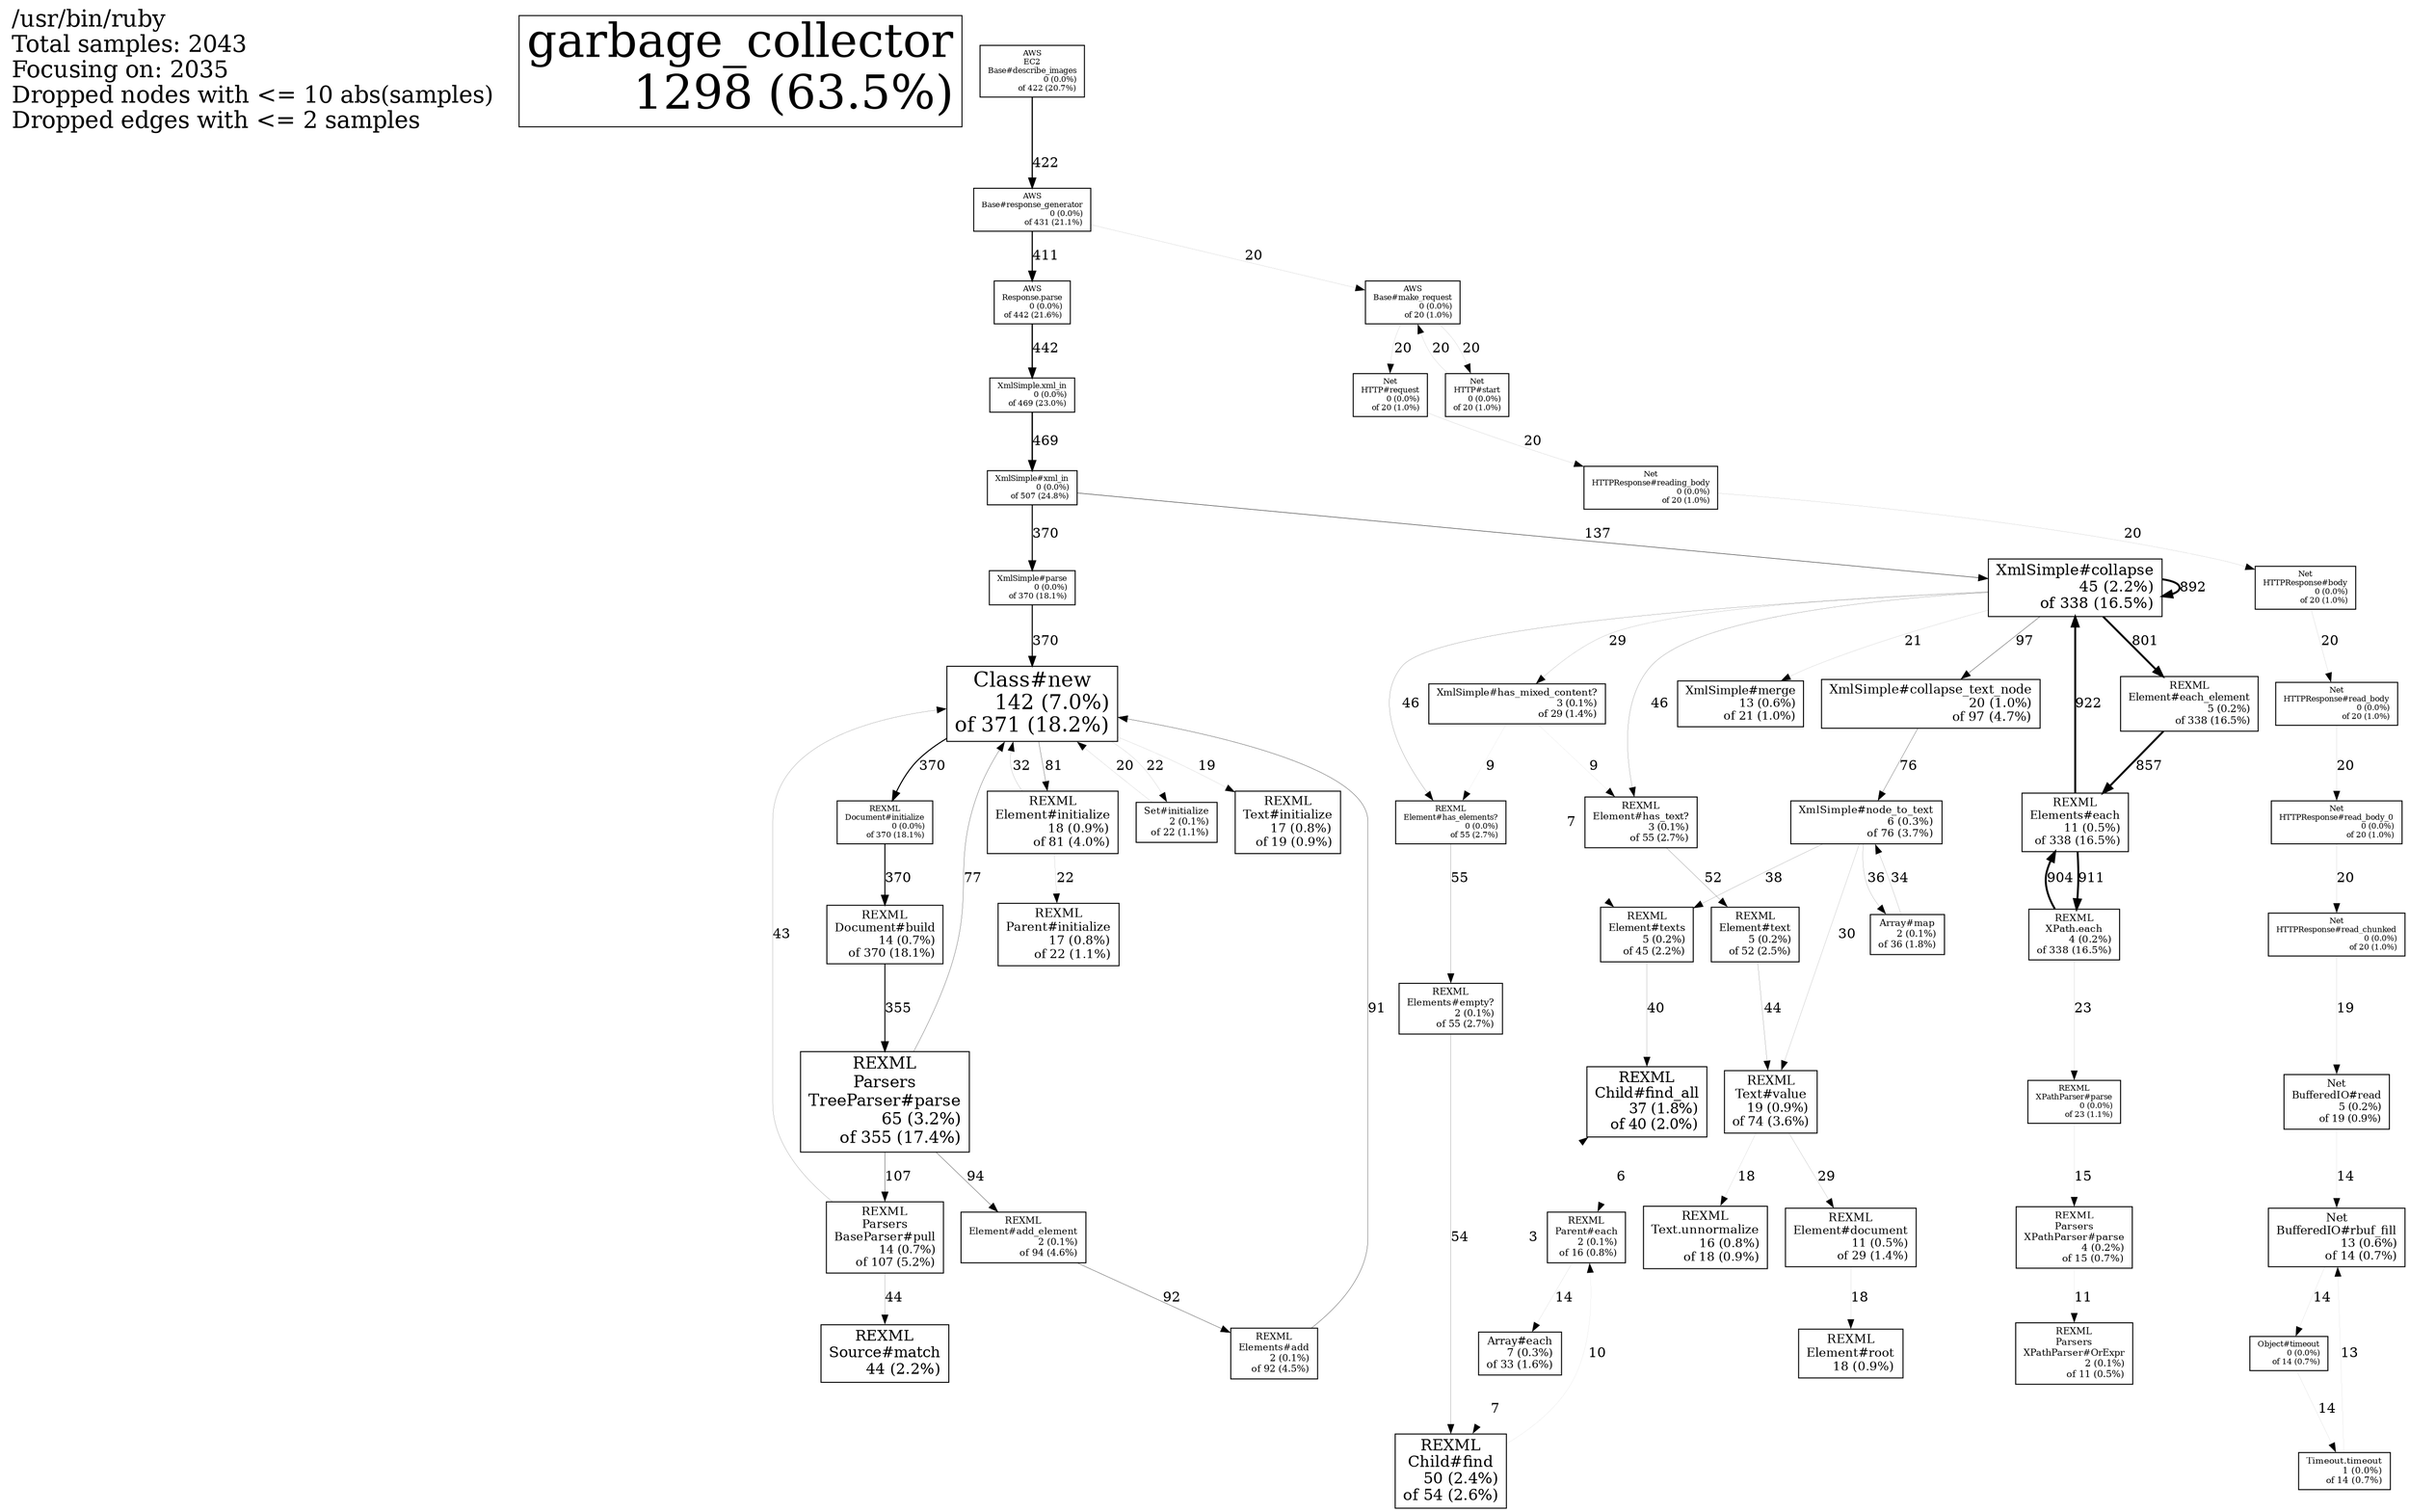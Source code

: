digraph "/usr/bin/ruby; 2043 samples" {
node [width=0.375,height=0.25];
Legend [shape=box,fontsize=24,shape=plaintext,label="/usr/bin/ruby\lTotal samples: 2043\lFocusing on: 2035\lDropped nodes with <= 10 abs(samples)\lDropped edges with <= 2 samples\l"];
N1 [label="garbage_collector\n1298 (63.5%)\r",shape=box,fontsize=47.9];
N2 [label="XmlSimple#xml_in\n0 (0.0%)\rof 507 (24.8%)\r",shape=box,fontsize=8.0];
N3 [label="XmlSimple.xml_in\n0 (0.0%)\rof 469 (23.0%)\r",shape=box,fontsize=8.0];
N4 [label="AWS\nResponse.parse\n0 (0.0%)\rof 442 (21.6%)\r",shape=box,fontsize=8.0];
N5 [label="AWS\nBase#response_generator\n0 (0.0%)\rof 431 (21.1%)\r",shape=box,fontsize=8.0];
N6 [label="AWS\nEC2\nBase#describe_images\n0 (0.0%)\rof 422 (20.7%)\r",shape=box,fontsize=8.0];
N7 [label="Class#new\n142 (7.0%)\rof 371 (18.2%)\r",shape=box,fontsize=21.2];
N8 [label="REXML\nDocument#build\n14 (0.7%)\rof 370 (18.1%)\r",shape=box,fontsize=12.1];
N9 [label="REXML\nDocument#initialize\n0 (0.0%)\rof 370 (18.1%)\r",shape=box,fontsize=8.0];
N10 [label="XmlSimple#parse\n0 (0.0%)\rof 370 (18.1%)\r",shape=box,fontsize=8.0];
N11 [label="REXML\nParsers\nTreeParser#parse\n65 (3.2%)\rof 355 (17.4%)\r",shape=box,fontsize=16.9];
N12 [label="REXML\nElement#each_element\n5 (0.2%)\rof 338 (16.5%)\r",shape=box,fontsize=10.5];
N13 [label="REXML\nElements#each\n11 (0.5%)\rof 338 (16.5%)\r",shape=box,fontsize=11.7];
N14 [label="REXML\nXPath.each\n4 (0.2%)\rof 338 (16.5%)\r",shape=box,fontsize=10.2];
N15 [label="XmlSimple#collapse\n45 (2.2%)\rof 338 (16.5%)\r",shape=box,fontsize=15.4];
N16 [label="REXML\nParsers\nBaseParser#pull\n14 (0.7%)\rof 107 (5.2%)\r",shape=box,fontsize=12.1];
N17 [label="XmlSimple#collapse_text_node\n20 (1.0%)\rof 97 (4.7%)\r",shape=box,fontsize=13.0];
N18 [label="REXML\nElement#add_element\n2 (0.1%)\rof 94 (4.6%)\r",shape=box,fontsize=9.6];
N19 [label="REXML\nElements#add\n2 (0.1%)\rof 92 (4.5%)\r",shape=box,fontsize=9.6];
N20 [label="REXML\nElement#initialize\n18 (0.9%)\rof 81 (4.0%)\r",shape=box,fontsize=12.7];
N21 [label="XmlSimple#node_to_text\n6 (0.3%)\rof 76 (3.7%)\r",shape=box,fontsize=10.7];
N22 [label="REXML\nText#value\n19 (0.9%)\rof 74 (3.6%)\r",shape=box,fontsize=12.8];
N23 [label="REXML\nElement#has_elements?\n0 (0.0%)\rof 55 (2.7%)\r",shape=box,fontsize=8.0];
N24 [label="REXML\nElement#has_text?\n3 (0.1%)\rof 55 (2.7%)\r",shape=box,fontsize=9.9];
N25 [label="REXML\nElements#empty?\n2 (0.1%)\rof 55 (2.7%)\r",shape=box,fontsize=9.6];
N26 [label="REXML\nChild#find\n50 (2.4%)\rof 54 (2.6%)\r",shape=box,fontsize=15.8];
N27 [label="REXML\nElement#text\n5 (0.2%)\rof 52 (2.5%)\r",shape=box,fontsize=10.5];
N28 [label="REXML\nElement#texts\n5 (0.2%)\rof 45 (2.2%)\r",shape=box,fontsize=10.5];
N29 [label="REXML\nSource#match\n44 (2.2%)\r",shape=box,fontsize=15.4];
N30 [label="REXML\nChild#find_all\n37 (1.8%)\rof 40 (2.0%)\r",shape=box,fontsize=14.7];
N31 [label="Array#map\n2 (0.1%)\rof 36 (1.8%)\r",shape=box,fontsize=9.6];
N32 [label="Array#each\n7 (0.3%)\rof 33 (1.6%)\r",shape=box,fontsize=10.9];
N33 [label="REXML\nElement#document\n11 (0.5%)\rof 29 (1.4%)\r",shape=box,fontsize=11.7];
N34 [label="XmlSimple#has_mixed_content?\n3 (0.1%)\rof 29 (1.4%)\r",shape=box,fontsize=9.9];
N35 [label="REXML\nXPathParser#parse\n0 (0.0%)\rof 23 (1.1%)\r",shape=box,fontsize=8.0];
N36 [label="REXML\nParent#initialize\n17 (0.8%)\rof 22 (1.1%)\r",shape=box,fontsize=12.6];
N37 [label="Set#initialize\n2 (0.1%)\rof 22 (1.1%)\r",shape=box,fontsize=9.6];
N38 [label="XmlSimple#merge\n13 (0.6%)\rof 21 (1.0%)\r",shape=box,fontsize=12.0];
N39 [label="AWS\nBase#make_request\n0 (0.0%)\rof 20 (1.0%)\r",shape=box,fontsize=8.0];
N40 [label="Net\nHTTP#request\n0 (0.0%)\rof 20 (1.0%)\r",shape=box,fontsize=8.0];
N41 [label="Net\nHTTP#start\n0 (0.0%)\rof 20 (1.0%)\r",shape=box,fontsize=8.0];
N42 [label="Net\nHTTPResponse#body\n0 (0.0%)\rof 20 (1.0%)\r",shape=box,fontsize=8.0];
N43 [label="Net\nHTTPResponse#read_body\n0 (0.0%)\rof 20 (1.0%)\r",shape=box,fontsize=8.0];
N44 [label="Net\nHTTPResponse#read_body_0\n0 (0.0%)\rof 20 (1.0%)\r",shape=box,fontsize=8.0];
N45 [label="Net\nHTTPResponse#read_chunked\n0 (0.0%)\rof 20 (1.0%)\r",shape=box,fontsize=8.0];
N46 [label="Net\nHTTPResponse#reading_body\n0 (0.0%)\rof 20 (1.0%)\r",shape=box,fontsize=8.0];
N47 [label="Net\nBufferedIO#read\n5 (0.2%)\rof 19 (0.9%)\r",shape=box,fontsize=10.5];
N48 [label="REXML\nText#initialize\n17 (0.8%)\rof 19 (0.9%)\r",shape=box,fontsize=12.6];
N49 [label="REXML\nElement#root\n18 (0.9%)\r",shape=box,fontsize=12.7];
N50 [label="REXML\nText.unnormalize\n16 (0.8%)\rof 18 (0.9%)\r",shape=box,fontsize=12.4];
N51 [label="REXML\nParent#each\n2 (0.1%)\rof 16 (0.8%)\r",shape=box,fontsize=9.6];
N52 [label="REXML\nParsers\nXPathParser#parse\n4 (0.2%)\rof 15 (0.7%)\r",shape=box,fontsize=10.2];
N53 [label="Net\nBufferedIO#rbuf_fill\n13 (0.6%)\rof 14 (0.7%)\r",shape=box,fontsize=12.0];
N54 [label="Object#timeout\n0 (0.0%)\rof 14 (0.7%)\r",shape=box,fontsize=8.0];
N55 [label="Timeout.timeout\n1 (0.0%)\rof 14 (0.7%)\r",shape=box,fontsize=9.1];
N56 [label="REXML\nParsers\nXPathParser#OrExpr\n2 (0.1%)\rof 11 (0.5%)\r",shape=box,fontsize=9.6];
N22 -> N50 [label=18, weight=7, style="setlinewidth(0.053071)"];
N13 -> N14 [label=911, weight=117, style="setlinewidth(2.000000)"];
N20 -> N7 [label=32, weight=11, style="setlinewidth(0.094349)"];
N21 -> N31 [label=36, weight=12, style="setlinewidth(0.106143)"];
N14 -> N13 [label=904, weight=117, style="setlinewidth(2.000000)"];
N7 -> N48 [label=19, weight=7, style="setlinewidth(0.056020)"];
N22 -> N33 [label=29, weight=10, style="setlinewidth(0.085504)"];
N44 -> N45 [label=20, weight=8, style="setlinewidth(0.058968)"];
N51 -> N32 [label=14, weight=6, style="setlinewidth(0.041278)"];
N16 -> N7 [label=43, weight=13, style="setlinewidth(0.126781)"];
N20 -> N36 [label=22, weight=8, style="setlinewidth(0.064865)"];
N7 -> N20 [label=81, weight=21, style="setlinewidth(0.238821)"];
N34 -> N28 [label=7, weight=3, style="setlinewidth(0.020639)"];
N15 -> N34 [label=29, weight=10, style="setlinewidth(0.085504)"];
N16 -> N29 [label=44, weight=14, style="setlinewidth(0.129730)"];
N27 -> N22 [label=44, weight=14, style="setlinewidth(0.129730)"];
N32 -> N26 [label=7, weight=3, style="setlinewidth(0.020639)"];
N25 -> N26 [label=54, weight=16, style="setlinewidth(0.159214)"];
N15 -> N17 [label=97, weight=24, style="setlinewidth(0.285995)"];
N26 -> N51 [label=10, weight=5, style="setlinewidth(0.029484)"];
N4 -> N3 [label=442, weight=71, style="setlinewidth(1.303194)"];
N54 -> N55 [label=14, weight=6, style="setlinewidth(0.041278)"];
N15 -> N23 [label=46, weight=14, style="setlinewidth(0.135627)"];
N45 -> N47 [label=19, weight=7, style="setlinewidth(0.056020)"];
N9 -> N8 [label=370, weight=62, style="setlinewidth(1.090909)"];
N7 -> N9 [label=370, weight=62, style="setlinewidth(1.090909)"];
N37 -> N7 [label=20, weight=8, style="setlinewidth(0.058968)"];
N55 -> N53 [label=13, weight=6, style="setlinewidth(0.038329)"];
N24 -> N27 [label=52, weight=15, style="setlinewidth(0.153317)"];
N11 -> N7 [label=77, weight=20, style="setlinewidth(0.227027)"];
N40 -> N46 [label=20, weight=8, style="setlinewidth(0.058968)"];
N21 -> N28 [label=38, weight=12, style="setlinewidth(0.112039)"];
N43 -> N44 [label=20, weight=8, style="setlinewidth(0.058968)"];
N5 -> N39 [label=20, weight=8, style="setlinewidth(0.058968)"];
N13 -> N15 [label=922, weight=118, style="setlinewidth(2.000000)"];
N10 -> N7 [label=370, weight=62, style="setlinewidth(1.090909)"];
N5 -> N4 [label=411, weight=67, style="setlinewidth(1.211794)"];
N15 -> N15 [label=892, weight=116, style="setlinewidth(2.000000)"];
N15 -> N12 [label=801, weight=107, style="setlinewidth(2.000000)"];
N17 -> N21 [label=76, weight=20, style="setlinewidth(0.224079)"];
N14 -> N35 [label=23, weight=8, style="setlinewidth(0.067813)"];
N30 -> N51 [label=6, weight=3, style="setlinewidth(0.017690)"];
N52 -> N56 [label=11, weight=5, style="setlinewidth(0.032432)"];
N39 -> N40 [label=20, weight=8, style="setlinewidth(0.058968)"];
N8 -> N11 [label=355, weight=60, style="setlinewidth(1.046683)"];
N2 -> N15 [label=137, weight=31, style="setlinewidth(0.403931)"];
N34 -> N23 [label=9, weight=4, style="setlinewidth(0.026536)"];
N39 -> N41 [label=20, weight=8, style="setlinewidth(0.058968)"];
N12 -> N13 [label=857, weight=113, style="setlinewidth(2.000000)"];
N11 -> N16 [label=107, weight=26, style="setlinewidth(0.315479)"];
N2 -> N10 [label=370, weight=62, style="setlinewidth(1.090909)"];
N19 -> N7 [label=91, weight=23, style="setlinewidth(0.268305)"];
N34 -> N24 [label=9, weight=4, style="setlinewidth(0.026536)"];
N15 -> N38 [label=21, weight=8, style="setlinewidth(0.061916)"];
N21 -> N22 [label=30, weight=10, style="setlinewidth(0.088452)"];
N53 -> N54 [label=14, weight=6, style="setlinewidth(0.041278)"];
N46 -> N42 [label=20, weight=8, style="setlinewidth(0.058968)"];
N31 -> N21 [label=34, weight=11, style="setlinewidth(0.100246)"];
N41 -> N39 [label=20, weight=8, style="setlinewidth(0.058968)"];
N23 -> N25 [label=55, weight=16, style="setlinewidth(0.162162)"];
N7 -> N37 [label=22, weight=8, style="setlinewidth(0.064865)"];
N3 -> N2 [label=469, weight=74, style="setlinewidth(1.382801)"];
N35 -> N52 [label=15, weight=6, style="setlinewidth(0.044226)"];
N47 -> N53 [label=14, weight=6, style="setlinewidth(0.041278)"];
N6 -> N5 [label=422, weight=68, style="setlinewidth(1.244226)"];
N32 -> N30 [label=3, weight=2, style="setlinewidth(0.008845)"];
N42 -> N43 [label=20, weight=8, style="setlinewidth(0.058968)"];
N33 -> N49 [label=18, weight=7, style="setlinewidth(0.053071)"];
N11 -> N18 [label=94, weight=24, style="setlinewidth(0.277150)"];
N28 -> N30 [label=40, weight=13, style="setlinewidth(0.117936)"];
N18 -> N19 [label=92, weight=23, style="setlinewidth(0.271253)"];
N15 -> N24 [label=46, weight=14, style="setlinewidth(0.135627)"];
}
